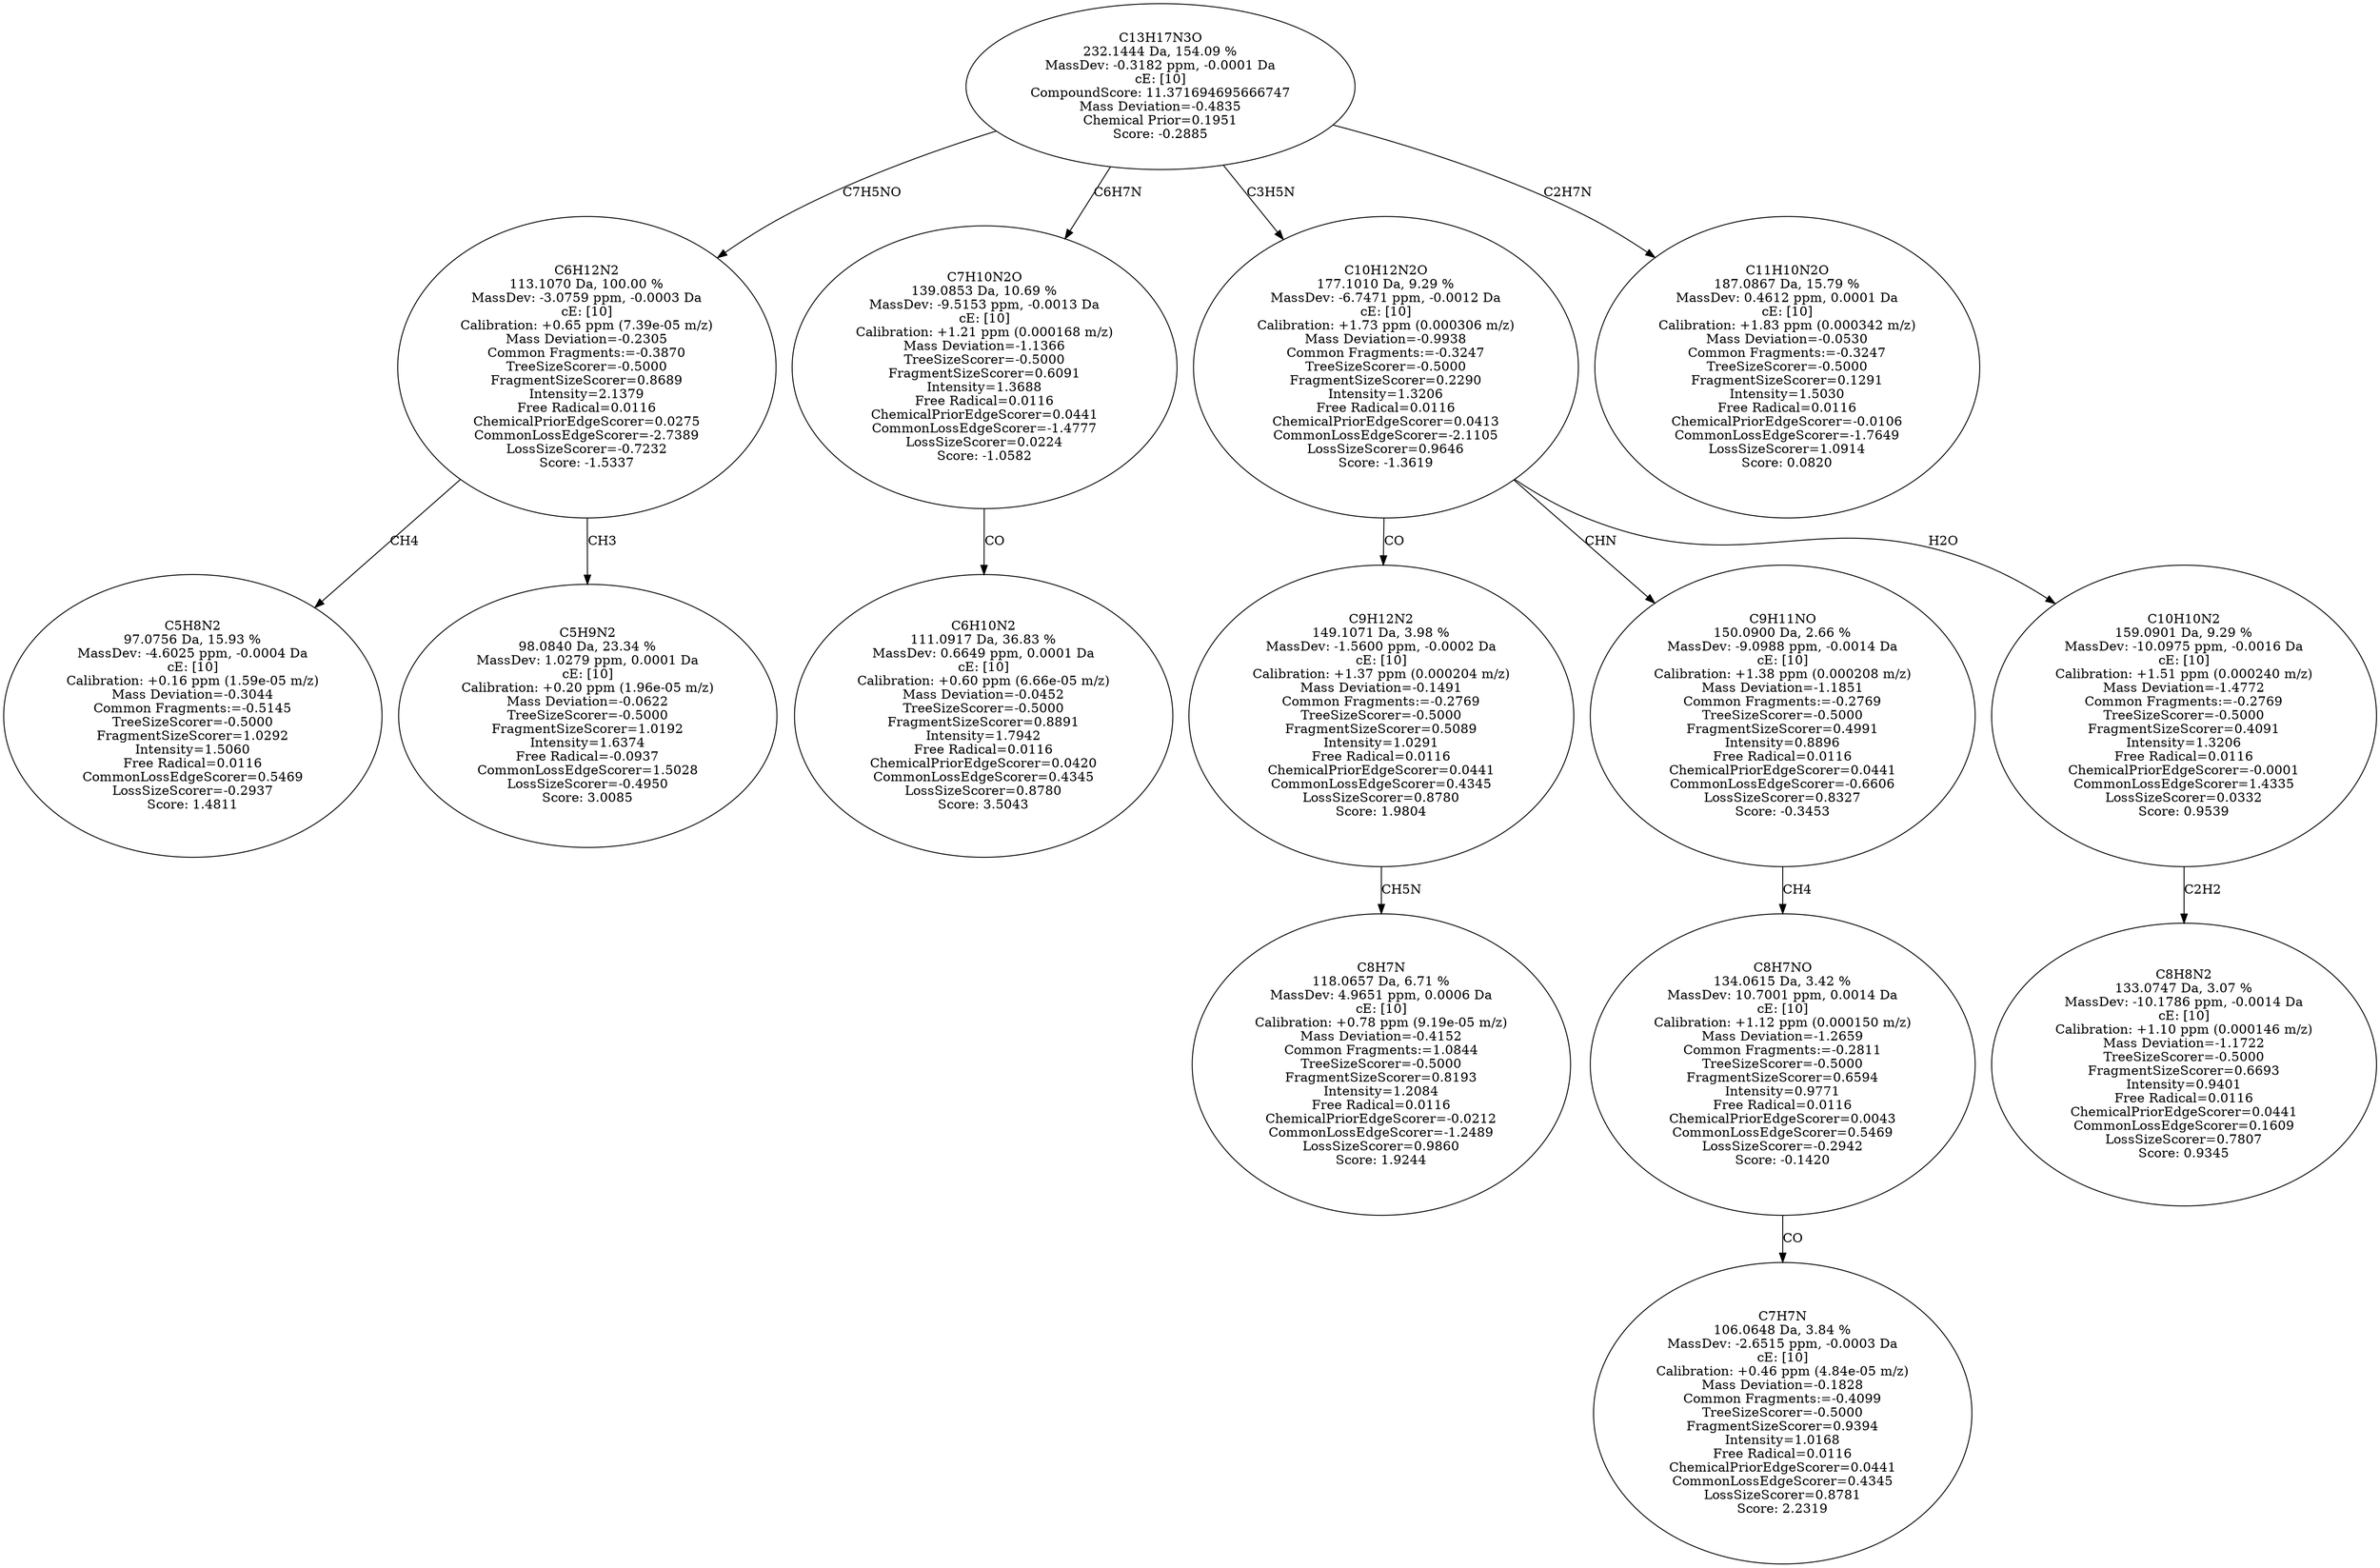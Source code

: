 strict digraph {
v1 [label="C5H8N2\n97.0756 Da, 15.93 %\nMassDev: -4.6025 ppm, -0.0004 Da\ncE: [10]\nCalibration: +0.16 ppm (1.59e-05 m/z)\nMass Deviation=-0.3044\nCommon Fragments:=-0.5145\nTreeSizeScorer=-0.5000\nFragmentSizeScorer=1.0292\nIntensity=1.5060\nFree Radical=0.0116\nCommonLossEdgeScorer=0.5469\nLossSizeScorer=-0.2937\nScore: 1.4811"];
v2 [label="C5H9N2\n98.0840 Da, 23.34 %\nMassDev: 1.0279 ppm, 0.0001 Da\ncE: [10]\nCalibration: +0.20 ppm (1.96e-05 m/z)\nMass Deviation=-0.0622\nTreeSizeScorer=-0.5000\nFragmentSizeScorer=1.0192\nIntensity=1.6374\nFree Radical=-0.0937\nCommonLossEdgeScorer=1.5028\nLossSizeScorer=-0.4950\nScore: 3.0085"];
v3 [label="C6H12N2\n113.1070 Da, 100.00 %\nMassDev: -3.0759 ppm, -0.0003 Da\ncE: [10]\nCalibration: +0.65 ppm (7.39e-05 m/z)\nMass Deviation=-0.2305\nCommon Fragments:=-0.3870\nTreeSizeScorer=-0.5000\nFragmentSizeScorer=0.8689\nIntensity=2.1379\nFree Radical=0.0116\nChemicalPriorEdgeScorer=0.0275\nCommonLossEdgeScorer=-2.7389\nLossSizeScorer=-0.7232\nScore: -1.5337"];
v4 [label="C6H10N2\n111.0917 Da, 36.83 %\nMassDev: 0.6649 ppm, 0.0001 Da\ncE: [10]\nCalibration: +0.60 ppm (6.66e-05 m/z)\nMass Deviation=-0.0452\nTreeSizeScorer=-0.5000\nFragmentSizeScorer=0.8891\nIntensity=1.7942\nFree Radical=0.0116\nChemicalPriorEdgeScorer=0.0420\nCommonLossEdgeScorer=0.4345\nLossSizeScorer=0.8780\nScore: 3.5043"];
v5 [label="C7H10N2O\n139.0853 Da, 10.69 %\nMassDev: -9.5153 ppm, -0.0013 Da\ncE: [10]\nCalibration: +1.21 ppm (0.000168 m/z)\nMass Deviation=-1.1366\nTreeSizeScorer=-0.5000\nFragmentSizeScorer=0.6091\nIntensity=1.3688\nFree Radical=0.0116\nChemicalPriorEdgeScorer=0.0441\nCommonLossEdgeScorer=-1.4777\nLossSizeScorer=0.0224\nScore: -1.0582"];
v6 [label="C8H7N\n118.0657 Da, 6.71 %\nMassDev: 4.9651 ppm, 0.0006 Da\ncE: [10]\nCalibration: +0.78 ppm (9.19e-05 m/z)\nMass Deviation=-0.4152\nCommon Fragments:=1.0844\nTreeSizeScorer=-0.5000\nFragmentSizeScorer=0.8193\nIntensity=1.2084\nFree Radical=0.0116\nChemicalPriorEdgeScorer=-0.0212\nCommonLossEdgeScorer=-1.2489\nLossSizeScorer=0.9860\nScore: 1.9244"];
v7 [label="C9H12N2\n149.1071 Da, 3.98 %\nMassDev: -1.5600 ppm, -0.0002 Da\ncE: [10]\nCalibration: +1.37 ppm (0.000204 m/z)\nMass Deviation=-0.1491\nCommon Fragments:=-0.2769\nTreeSizeScorer=-0.5000\nFragmentSizeScorer=0.5089\nIntensity=1.0291\nFree Radical=0.0116\nChemicalPriorEdgeScorer=0.0441\nCommonLossEdgeScorer=0.4345\nLossSizeScorer=0.8780\nScore: 1.9804"];
v8 [label="C7H7N\n106.0648 Da, 3.84 %\nMassDev: -2.6515 ppm, -0.0003 Da\ncE: [10]\nCalibration: +0.46 ppm (4.84e-05 m/z)\nMass Deviation=-0.1828\nCommon Fragments:=-0.4099\nTreeSizeScorer=-0.5000\nFragmentSizeScorer=0.9394\nIntensity=1.0168\nFree Radical=0.0116\nChemicalPriorEdgeScorer=0.0441\nCommonLossEdgeScorer=0.4345\nLossSizeScorer=0.8781\nScore: 2.2319"];
v9 [label="C8H7NO\n134.0615 Da, 3.42 %\nMassDev: 10.7001 ppm, 0.0014 Da\ncE: [10]\nCalibration: +1.12 ppm (0.000150 m/z)\nMass Deviation=-1.2659\nCommon Fragments:=-0.2811\nTreeSizeScorer=-0.5000\nFragmentSizeScorer=0.6594\nIntensity=0.9771\nFree Radical=0.0116\nChemicalPriorEdgeScorer=0.0043\nCommonLossEdgeScorer=0.5469\nLossSizeScorer=-0.2942\nScore: -0.1420"];
v10 [label="C9H11NO\n150.0900 Da, 2.66 %\nMassDev: -9.0988 ppm, -0.0014 Da\ncE: [10]\nCalibration: +1.38 ppm (0.000208 m/z)\nMass Deviation=-1.1851\nCommon Fragments:=-0.2769\nTreeSizeScorer=-0.5000\nFragmentSizeScorer=0.4991\nIntensity=0.8896\nFree Radical=0.0116\nChemicalPriorEdgeScorer=0.0441\nCommonLossEdgeScorer=-0.6606\nLossSizeScorer=0.8327\nScore: -0.3453"];
v11 [label="C8H8N2\n133.0747 Da, 3.07 %\nMassDev: -10.1786 ppm, -0.0014 Da\ncE: [10]\nCalibration: +1.10 ppm (0.000146 m/z)\nMass Deviation=-1.1722\nTreeSizeScorer=-0.5000\nFragmentSizeScorer=0.6693\nIntensity=0.9401\nFree Radical=0.0116\nChemicalPriorEdgeScorer=0.0441\nCommonLossEdgeScorer=0.1609\nLossSizeScorer=0.7807\nScore: 0.9345"];
v12 [label="C10H10N2\n159.0901 Da, 9.29 %\nMassDev: -10.0975 ppm, -0.0016 Da\ncE: [10]\nCalibration: +1.51 ppm (0.000240 m/z)\nMass Deviation=-1.4772\nCommon Fragments:=-0.2769\nTreeSizeScorer=-0.5000\nFragmentSizeScorer=0.4091\nIntensity=1.3206\nFree Radical=0.0116\nChemicalPriorEdgeScorer=-0.0001\nCommonLossEdgeScorer=1.4335\nLossSizeScorer=0.0332\nScore: 0.9539"];
v13 [label="C10H12N2O\n177.1010 Da, 9.29 %\nMassDev: -6.7471 ppm, -0.0012 Da\ncE: [10]\nCalibration: +1.73 ppm (0.000306 m/z)\nMass Deviation=-0.9938\nCommon Fragments:=-0.3247\nTreeSizeScorer=-0.5000\nFragmentSizeScorer=0.2290\nIntensity=1.3206\nFree Radical=0.0116\nChemicalPriorEdgeScorer=0.0413\nCommonLossEdgeScorer=-2.1105\nLossSizeScorer=0.9646\nScore: -1.3619"];
v14 [label="C11H10N2O\n187.0867 Da, 15.79 %\nMassDev: 0.4612 ppm, 0.0001 Da\ncE: [10]\nCalibration: +1.83 ppm (0.000342 m/z)\nMass Deviation=-0.0530\nCommon Fragments:=-0.3247\nTreeSizeScorer=-0.5000\nFragmentSizeScorer=0.1291\nIntensity=1.5030\nFree Radical=0.0116\nChemicalPriorEdgeScorer=-0.0106\nCommonLossEdgeScorer=-1.7649\nLossSizeScorer=1.0914\nScore: 0.0820"];
v15 [label="C13H17N3O\n232.1444 Da, 154.09 %\nMassDev: -0.3182 ppm, -0.0001 Da\ncE: [10]\nCompoundScore: 11.371694695666747\nMass Deviation=-0.4835\nChemical Prior=0.1951\nScore: -0.2885"];
v3 -> v1 [label="CH4"];
v3 -> v2 [label="CH3"];
v15 -> v3 [label="C7H5NO"];
v5 -> v4 [label="CO"];
v15 -> v5 [label="C6H7N"];
v7 -> v6 [label="CH5N"];
v13 -> v7 [label="CO"];
v9 -> v8 [label="CO"];
v10 -> v9 [label="CH4"];
v13 -> v10 [label="CHN"];
v12 -> v11 [label="C2H2"];
v13 -> v12 [label="H2O"];
v15 -> v13 [label="C3H5N"];
v15 -> v14 [label="C2H7N"];
}